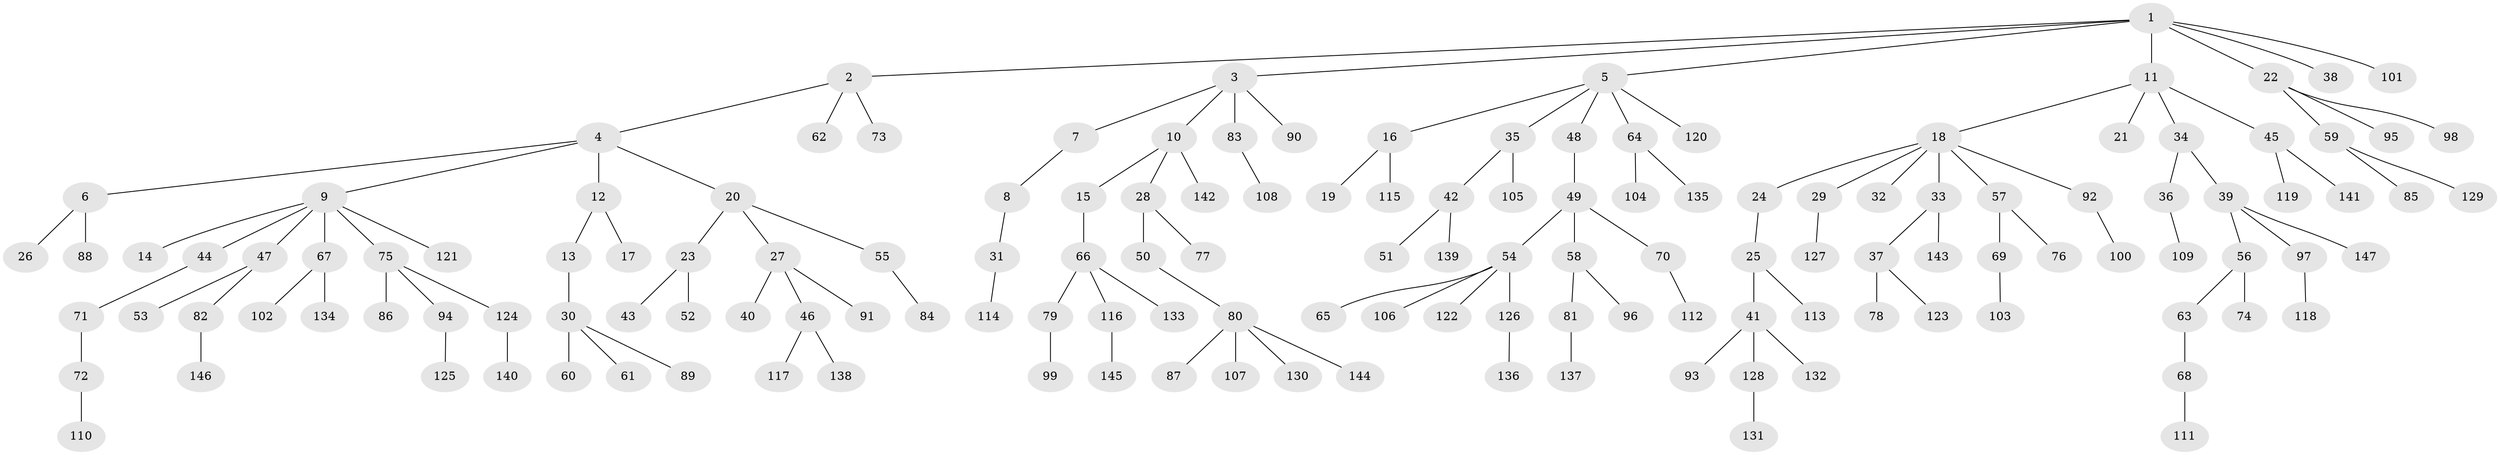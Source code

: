 // Generated by graph-tools (version 1.1) at 2025/02/03/09/25 03:02:17]
// undirected, 147 vertices, 146 edges
graph export_dot {
graph [start="1"]
  node [color=gray90,style=filled];
  1;
  2;
  3;
  4;
  5;
  6;
  7;
  8;
  9;
  10;
  11;
  12;
  13;
  14;
  15;
  16;
  17;
  18;
  19;
  20;
  21;
  22;
  23;
  24;
  25;
  26;
  27;
  28;
  29;
  30;
  31;
  32;
  33;
  34;
  35;
  36;
  37;
  38;
  39;
  40;
  41;
  42;
  43;
  44;
  45;
  46;
  47;
  48;
  49;
  50;
  51;
  52;
  53;
  54;
  55;
  56;
  57;
  58;
  59;
  60;
  61;
  62;
  63;
  64;
  65;
  66;
  67;
  68;
  69;
  70;
  71;
  72;
  73;
  74;
  75;
  76;
  77;
  78;
  79;
  80;
  81;
  82;
  83;
  84;
  85;
  86;
  87;
  88;
  89;
  90;
  91;
  92;
  93;
  94;
  95;
  96;
  97;
  98;
  99;
  100;
  101;
  102;
  103;
  104;
  105;
  106;
  107;
  108;
  109;
  110;
  111;
  112;
  113;
  114;
  115;
  116;
  117;
  118;
  119;
  120;
  121;
  122;
  123;
  124;
  125;
  126;
  127;
  128;
  129;
  130;
  131;
  132;
  133;
  134;
  135;
  136;
  137;
  138;
  139;
  140;
  141;
  142;
  143;
  144;
  145;
  146;
  147;
  1 -- 2;
  1 -- 3;
  1 -- 5;
  1 -- 11;
  1 -- 22;
  1 -- 38;
  1 -- 101;
  2 -- 4;
  2 -- 62;
  2 -- 73;
  3 -- 7;
  3 -- 10;
  3 -- 83;
  3 -- 90;
  4 -- 6;
  4 -- 9;
  4 -- 12;
  4 -- 20;
  5 -- 16;
  5 -- 35;
  5 -- 48;
  5 -- 64;
  5 -- 120;
  6 -- 26;
  6 -- 88;
  7 -- 8;
  8 -- 31;
  9 -- 14;
  9 -- 44;
  9 -- 47;
  9 -- 67;
  9 -- 75;
  9 -- 121;
  10 -- 15;
  10 -- 28;
  10 -- 142;
  11 -- 18;
  11 -- 21;
  11 -- 34;
  11 -- 45;
  12 -- 13;
  12 -- 17;
  13 -- 30;
  15 -- 66;
  16 -- 19;
  16 -- 115;
  18 -- 24;
  18 -- 29;
  18 -- 32;
  18 -- 33;
  18 -- 57;
  18 -- 92;
  20 -- 23;
  20 -- 27;
  20 -- 55;
  22 -- 59;
  22 -- 95;
  22 -- 98;
  23 -- 43;
  23 -- 52;
  24 -- 25;
  25 -- 41;
  25 -- 113;
  27 -- 40;
  27 -- 46;
  27 -- 91;
  28 -- 50;
  28 -- 77;
  29 -- 127;
  30 -- 60;
  30 -- 61;
  30 -- 89;
  31 -- 114;
  33 -- 37;
  33 -- 143;
  34 -- 36;
  34 -- 39;
  35 -- 42;
  35 -- 105;
  36 -- 109;
  37 -- 78;
  37 -- 123;
  39 -- 56;
  39 -- 97;
  39 -- 147;
  41 -- 93;
  41 -- 128;
  41 -- 132;
  42 -- 51;
  42 -- 139;
  44 -- 71;
  45 -- 119;
  45 -- 141;
  46 -- 117;
  46 -- 138;
  47 -- 53;
  47 -- 82;
  48 -- 49;
  49 -- 54;
  49 -- 58;
  49 -- 70;
  50 -- 80;
  54 -- 65;
  54 -- 106;
  54 -- 122;
  54 -- 126;
  55 -- 84;
  56 -- 63;
  56 -- 74;
  57 -- 69;
  57 -- 76;
  58 -- 81;
  58 -- 96;
  59 -- 85;
  59 -- 129;
  63 -- 68;
  64 -- 104;
  64 -- 135;
  66 -- 79;
  66 -- 116;
  66 -- 133;
  67 -- 102;
  67 -- 134;
  68 -- 111;
  69 -- 103;
  70 -- 112;
  71 -- 72;
  72 -- 110;
  75 -- 86;
  75 -- 94;
  75 -- 124;
  79 -- 99;
  80 -- 87;
  80 -- 107;
  80 -- 130;
  80 -- 144;
  81 -- 137;
  82 -- 146;
  83 -- 108;
  92 -- 100;
  94 -- 125;
  97 -- 118;
  116 -- 145;
  124 -- 140;
  126 -- 136;
  128 -- 131;
}
